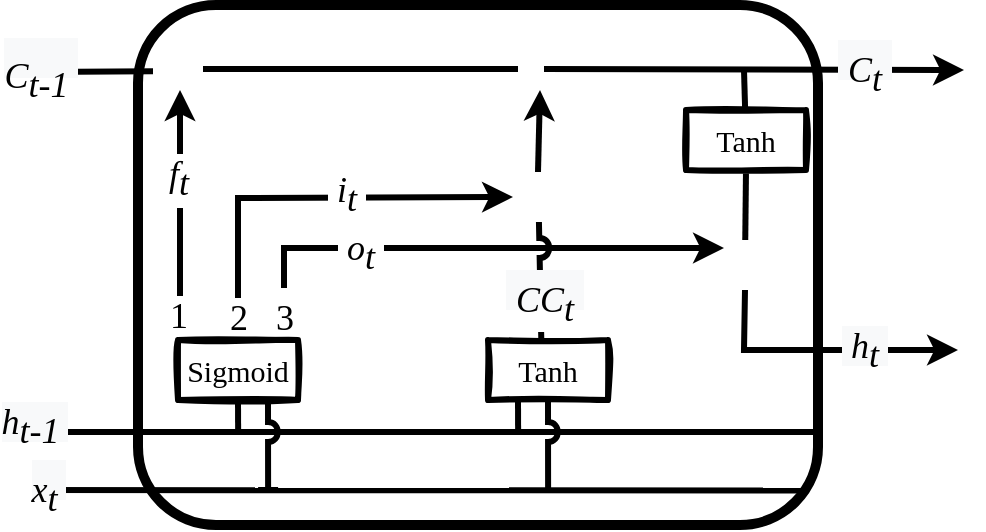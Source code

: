 <mxfile version="15.8.8" type="device"><diagram id="owgTTGUePMJCTh_jcjXl" name="Page-1"><mxGraphModel dx="665" dy="444" grid="1" gridSize="10" guides="1" tooltips="1" connect="1" arrows="1" fold="1" page="1" pageScale="1" pageWidth="827" pageHeight="1169" math="0" shadow="0"><root><mxCell id="0"/><mxCell id="1" parent="0"/><mxCell id="FfAlGq1tmVnIgDfLgFWR-1" value="" style="rounded=1;whiteSpace=wrap;html=1;strokeWidth=5;" vertex="1" parent="1"><mxGeometry x="220" y="260.5" width="340" height="260" as="geometry"/></mxCell><mxCell id="FfAlGq1tmVnIgDfLgFWR-14" value="" style="endArrow=none;html=1;rounded=0;shadow=0;strokeColor=default;strokeWidth=3;jumpStyle=gap;jumpSize=6;sketch=0;fontStyle=0" edge="1" parent="1"><mxGeometry width="50" height="50" relative="1" as="geometry"><mxPoint x="160" y="474" as="sourcePoint"/><mxPoint x="560" y="474" as="targetPoint"/></mxGeometry></mxCell><mxCell id="FfAlGq1tmVnIgDfLgFWR-25" value="&lt;i style=&quot;font-family: helvetica; font-size: 18px; background-color: rgb(248, 249, 250);&quot;&gt;&lt;font face=&quot;Times New Roman&quot; style=&quot;font-size: 18px;&quot;&gt;h&lt;sub style=&quot;font-size: 18px;&quot;&gt;t-1&amp;nbsp;&lt;/sub&gt;&lt;/font&gt;&lt;/i&gt;" style="edgeLabel;html=1;align=center;verticalAlign=middle;resizable=0;points=[];fontSize=18;fontFamily=Times New Roman;fontStyle=0" vertex="1" connectable="0" parent="FfAlGq1tmVnIgDfLgFWR-14"><mxGeometry x="-0.96" y="2" relative="1" as="geometry"><mxPoint as="offset"/></mxGeometry></mxCell><mxCell id="FfAlGq1tmVnIgDfLgFWR-16" value="" style="endArrow=none;html=1;rounded=0;shadow=0;strokeColor=default;strokeWidth=3;jumpStyle=gap;jumpSize=6;sketch=0;entryX=0.985;entryY=0.93;entryDx=0;entryDy=0;entryPerimeter=0;" edge="1" parent="1"><mxGeometry width="50" height="50" relative="1" as="geometry"><mxPoint x="170" y="503" as="sourcePoint"/><mxPoint x="554.9" y="503.3" as="targetPoint"/></mxGeometry></mxCell><mxCell id="FfAlGq1tmVnIgDfLgFWR-27" value="&lt;i style=&quot;font-family: helvetica; background-color: rgb(248, 249, 250); font-size: 18px;&quot;&gt;&lt;font face=&quot;Times New Roman&quot; style=&quot;font-size: 18px;&quot;&gt;&lt;sub style=&quot;font-size: 18px;&quot;&gt;&lt;span style=&quot;font-size: 18px;&quot;&gt;x&lt;sub style=&quot;font-size: 18px;&quot;&gt;t&amp;nbsp;&lt;/sub&gt;&lt;/span&gt;&lt;/sub&gt;&lt;/font&gt;&lt;/i&gt;" style="edgeLabel;html=1;align=center;verticalAlign=middle;resizable=0;points=[];fontSize=18;fontFamily=Times New Roman;fontStyle=0" vertex="1" connectable="0" parent="FfAlGq1tmVnIgDfLgFWR-16"><mxGeometry x="-0.976" relative="1" as="geometry"><mxPoint as="offset"/></mxGeometry></mxCell><mxCell id="FfAlGq1tmVnIgDfLgFWR-37" style="edgeStyle=none;rounded=0;sketch=0;jumpStyle=gap;jumpSize=6;orthogonalLoop=1;jettySize=auto;html=1;shadow=0;fontFamily=Times New Roman;fontSize=13;strokeColor=default;strokeWidth=3;exitX=0;exitY=0;exitDx=0;exitDy=0;" edge="1" parent="1"><mxGeometry relative="1" as="geometry"><mxPoint x="241" y="303" as="targetPoint"/><mxPoint x="241" y="413" as="sourcePoint"/></mxGeometry></mxCell><mxCell id="FfAlGq1tmVnIgDfLgFWR-70" value="1" style="edgeLabel;html=1;align=center;verticalAlign=middle;resizable=0;points=[];fontSize=18;fontFamily=Times New Roman;" vertex="1" connectable="0" parent="FfAlGq1tmVnIgDfLgFWR-37"><mxGeometry x="-0.745" y="-1" relative="1" as="geometry"><mxPoint x="-2" y="17" as="offset"/></mxGeometry></mxCell><mxCell id="FfAlGq1tmVnIgDfLgFWR-73" value="&lt;i style=&quot;font-size: 18px;&quot;&gt;f&lt;sub style=&quot;font-size: 18px;&quot;&gt;t&lt;/sub&gt;&lt;/i&gt;" style="edgeLabel;html=1;align=center;verticalAlign=middle;resizable=0;points=[];fontSize=18;fontFamily=Times New Roman;" vertex="1" connectable="0" parent="FfAlGq1tmVnIgDfLgFWR-37"><mxGeometry x="0.184" y="1" relative="1" as="geometry"><mxPoint as="offset"/></mxGeometry></mxCell><mxCell id="FfAlGq1tmVnIgDfLgFWR-58" style="edgeStyle=none;rounded=0;sketch=0;jumpStyle=gap;jumpSize=6;orthogonalLoop=1;jettySize=auto;html=1;exitX=0.5;exitY=0;exitDx=0;exitDy=0;entryX=0;entryY=0.5;entryDx=0;entryDy=0;shadow=0;fontFamily=Times New Roman;fontSize=13;strokeColor=default;strokeWidth=3;" edge="1" parent="1" target="FfAlGq1tmVnIgDfLgFWR-55"><mxGeometry relative="1" as="geometry"><mxPoint x="270" y="419" as="sourcePoint"/><Array as="points"><mxPoint x="270" y="357"/></Array></mxGeometry></mxCell><mxCell id="FfAlGq1tmVnIgDfLgFWR-71" value="2" style="edgeLabel;html=1;align=center;verticalAlign=middle;resizable=0;points=[];fontSize=18;fontFamily=Times New Roman;" vertex="1" connectable="0" parent="FfAlGq1tmVnIgDfLgFWR-58"><mxGeometry x="-0.803" y="-1" relative="1" as="geometry"><mxPoint x="-1" y="17" as="offset"/></mxGeometry></mxCell><mxCell id="FfAlGq1tmVnIgDfLgFWR-75" value="&lt;i style=&quot;font-size: 18px;&quot;&gt;&amp;nbsp;i&lt;sub style=&quot;font-size: 18px;&quot;&gt;t&amp;nbsp;&lt;/sub&gt;&lt;/i&gt;" style="edgeLabel;html=1;align=center;verticalAlign=middle;resizable=0;points=[];fontSize=18;fontFamily=Times New Roman;" vertex="1" connectable="0" parent="FfAlGq1tmVnIgDfLgFWR-58"><mxGeometry x="0.117" y="1" relative="1" as="geometry"><mxPoint x="4" as="offset"/></mxGeometry></mxCell><mxCell id="FfAlGq1tmVnIgDfLgFWR-60" style="rounded=0;sketch=0;jumpStyle=arc;jumpSize=6;orthogonalLoop=1;jettySize=auto;html=1;exitX=0.75;exitY=1;exitDx=0;exitDy=0;shadow=0;fontFamily=Times New Roman;fontSize=13;strokeColor=default;strokeWidth=3;endArrow=baseDash;endFill=0;" edge="1" parent="1" source="FfAlGq1tmVnIgDfLgFWR-18"><mxGeometry relative="1" as="geometry"><mxPoint x="285.056" y="503" as="targetPoint"/></mxGeometry></mxCell><mxCell id="FfAlGq1tmVnIgDfLgFWR-63" style="edgeStyle=none;rounded=0;sketch=0;jumpStyle=arc;jumpSize=6;orthogonalLoop=1;jettySize=auto;html=1;exitX=1;exitY=0;exitDx=0;exitDy=0;shadow=0;fontFamily=Times New Roman;fontSize=13;endArrow=classic;endFill=1;strokeWidth=3;" edge="1" parent="1"><mxGeometry relative="1" as="geometry"><mxPoint x="513" y="382" as="targetPoint"/><mxPoint x="293" y="402" as="sourcePoint"/><Array as="points"><mxPoint x="293" y="382"/></Array></mxGeometry></mxCell><mxCell id="FfAlGq1tmVnIgDfLgFWR-72" value="3" style="edgeLabel;html=1;align=center;verticalAlign=middle;resizable=0;points=[];fontSize=18;fontFamily=Times New Roman;" vertex="1" connectable="0" parent="FfAlGq1tmVnIgDfLgFWR-63"><mxGeometry x="-0.89" relative="1" as="geometry"><mxPoint y="28" as="offset"/></mxGeometry></mxCell><mxCell id="FfAlGq1tmVnIgDfLgFWR-74" value="&lt;i style=&quot;font-size: 18px;&quot;&gt;&lt;sub style=&quot;font-size: 18px;&quot;&gt;&lt;span style=&quot;font-size: 18px;&quot;&gt;&amp;nbsp;o&lt;sub style=&quot;font-size: 18px;&quot;&gt;t&lt;/sub&gt;&lt;/span&gt;&amp;nbsp;&lt;/sub&gt;&lt;/i&gt;" style="edgeLabel;html=1;align=center;verticalAlign=middle;resizable=0;points=[];fontSize=18;fontFamily=Times New Roman;" vertex="1" connectable="0" parent="FfAlGq1tmVnIgDfLgFWR-63"><mxGeometry x="-0.518" relative="1" as="geometry"><mxPoint as="offset"/></mxGeometry></mxCell><mxCell id="FfAlGq1tmVnIgDfLgFWR-79" style="edgeStyle=none;rounded=0;sketch=0;jumpStyle=arc;jumpSize=6;orthogonalLoop=1;jettySize=auto;html=1;exitX=0.5;exitY=1;exitDx=0;exitDy=0;shadow=0;fontFamily=Times New Roman;fontSize=15;endArrow=none;endFill=0;strokeWidth=3;" edge="1" parent="1" source="FfAlGq1tmVnIgDfLgFWR-18"><mxGeometry relative="1" as="geometry"><mxPoint x="270.065" y="473" as="targetPoint"/></mxGeometry></mxCell><mxCell id="FfAlGq1tmVnIgDfLgFWR-18" value="&lt;font style=&quot;font-size: 15px&quot;&gt;Sigmoid&lt;/font&gt;" style="rounded=0;whiteSpace=wrap;html=1;fontSize=18;strokeColor=#000000;strokeWidth=3;fontFamily=Times New Roman;sketch=1;" vertex="1" parent="1"><mxGeometry x="240" y="428" width="60" height="30" as="geometry"/></mxCell><mxCell id="FfAlGq1tmVnIgDfLgFWR-50" style="edgeStyle=none;rounded=0;sketch=0;jumpStyle=gap;jumpSize=6;orthogonalLoop=1;jettySize=auto;html=1;exitX=0.5;exitY=0;exitDx=0;exitDy=0;shadow=0;fontFamily=Times New Roman;fontSize=13;strokeColor=default;strokeWidth=3;startArrow=none;" edge="1" parent="1" source="FfAlGq1tmVnIgDfLgFWR-55"><mxGeometry relative="1" as="geometry"><mxPoint x="421" y="413" as="sourcePoint"/><mxPoint x="421" y="303" as="targetPoint"/></mxGeometry></mxCell><mxCell id="FfAlGq1tmVnIgDfLgFWR-62" style="edgeStyle=none;rounded=0;sketch=0;jumpStyle=arc;jumpSize=6;orthogonalLoop=1;jettySize=auto;html=1;exitX=0.5;exitY=1;exitDx=0;exitDy=0;shadow=0;fontFamily=Times New Roman;fontSize=13;endArrow=none;endFill=0;strokeWidth=3;" edge="1" parent="1" source="FfAlGq1tmVnIgDfLgFWR-28"><mxGeometry relative="1" as="geometry"><mxPoint x="425.056" y="503" as="targetPoint"/></mxGeometry></mxCell><mxCell id="FfAlGq1tmVnIgDfLgFWR-80" style="edgeStyle=none;rounded=0;sketch=0;jumpStyle=arc;jumpSize=6;orthogonalLoop=1;jettySize=auto;html=1;exitX=0.25;exitY=1;exitDx=0;exitDy=0;shadow=0;fontFamily=Times New Roman;fontSize=15;endArrow=none;endFill=0;strokeWidth=3;" edge="1" parent="1" source="FfAlGq1tmVnIgDfLgFWR-28"><mxGeometry relative="1" as="geometry"><mxPoint x="410.056" y="473" as="targetPoint"/></mxGeometry></mxCell><mxCell id="FfAlGq1tmVnIgDfLgFWR-28" value="&lt;font style=&quot;font-size: 15px&quot;&gt;Tanh&lt;/font&gt;" style="rounded=0;whiteSpace=wrap;html=1;fontSize=18;strokeColor=#000000;strokeWidth=3;fontFamily=Times New Roman;sketch=1;" vertex="1" parent="1"><mxGeometry x="395" y="428" width="60" height="30" as="geometry"/></mxCell><mxCell id="FfAlGq1tmVnIgDfLgFWR-35" value="" style="endArrow=classic;html=1;rounded=0;shadow=0;strokeColor=default;strokeWidth=3;jumpStyle=gap;jumpSize=6;sketch=0;startArrow=none;endFill=1;exitX=1;exitY=0.5;exitDx=0;exitDy=0;" edge="1" parent="1"><mxGeometry width="50" height="50" relative="1" as="geometry"><mxPoint x="423" y="292.5" as="sourcePoint"/><mxPoint x="633" y="293" as="targetPoint"/></mxGeometry></mxCell><mxCell id="FfAlGq1tmVnIgDfLgFWR-78" value="&lt;i style=&quot;font-size: 18px ; font-family: &amp;#34;helvetica&amp;#34; ; background-color: rgb(248 , 249 , 250)&quot;&gt;&lt;font face=&quot;Times New Roman&quot;&gt;&lt;sub style=&quot;font-size: 18px&quot;&gt;&amp;nbsp;C&lt;sub style=&quot;font-size: 18px&quot;&gt;t&lt;/sub&gt;&amp;nbsp;&lt;/sub&gt;&lt;/font&gt;&lt;/i&gt;" style="edgeLabel;html=1;align=center;verticalAlign=middle;resizable=0;points=[];fontSize=15;fontFamily=Times New Roman;" vertex="1" connectable="0" parent="FfAlGq1tmVnIgDfLgFWR-35"><mxGeometry x="0.879" y="1" relative="1" as="geometry"><mxPoint x="-38" y="1" as="offset"/></mxGeometry></mxCell><mxCell id="FfAlGq1tmVnIgDfLgFWR-39" value="" style="shape=image;html=1;verticalAlign=top;verticalLabelPosition=bottom;labelBackgroundColor=#ffffff;imageAspect=0;aspect=fixed;image=https://cdn1.iconfinder.com/data/icons/general-9/500/close-128.png;rounded=0;sketch=0;fontFamily=Times New Roman;fontSize=13;strokeColor=#000000;strokeWidth=3;" vertex="1" parent="1"><mxGeometry x="227.5" y="280" width="25" height="25" as="geometry"/></mxCell><mxCell id="FfAlGq1tmVnIgDfLgFWR-42" value="" style="endArrow=none;html=1;rounded=0;shadow=0;strokeColor=default;strokeWidth=3;jumpStyle=gap;jumpSize=6;sketch=0;" edge="1" parent="1"><mxGeometry width="50" height="50" relative="1" as="geometry"><mxPoint x="170" y="294" as="sourcePoint"/><mxPoint x="227.5" y="293.589" as="targetPoint"/></mxGeometry></mxCell><mxCell id="FfAlGq1tmVnIgDfLgFWR-43" value="&lt;i style=&quot;font-family: helvetica; background-color: rgb(248, 249, 250); font-size: 18px;&quot;&gt;&lt;font face=&quot;Times New Roman&quot; style=&quot;font-size: 18px;&quot;&gt;&lt;sub style=&quot;font-size: 18px;&quot;&gt;&lt;sub style=&quot;font-size: 18px;&quot;&gt;&lt;span style=&quot;font-size: 18px;&quot;&gt;C&lt;sub style=&quot;font-size: 18px;&quot;&gt;t-1&lt;/sub&gt;&amp;nbsp;&lt;/span&gt;&lt;/sub&gt;&lt;/sub&gt;&lt;/font&gt;&lt;/i&gt;" style="edgeLabel;html=1;align=center;verticalAlign=middle;resizable=0;points=[];fontSize=18;fontFamily=Times New Roman;fontStyle=0" vertex="1" connectable="0" parent="FfAlGq1tmVnIgDfLgFWR-42"><mxGeometry x="-0.976" relative="1" as="geometry"><mxPoint as="offset"/></mxGeometry></mxCell><mxCell id="FfAlGq1tmVnIgDfLgFWR-46" value="" style="shape=image;html=1;verticalAlign=top;verticalLabelPosition=bottom;labelBackgroundColor=#ffffff;imageAspect=0;aspect=fixed;image=https://cdn4.iconfinder.com/data/icons/e-commerce-icon-set/48/More-128.png;rounded=0;sketch=1;fontFamily=Times New Roman;fontSize=13;strokeColor=#000000;strokeWidth=3;" vertex="1" parent="1"><mxGeometry x="410" y="282.5" width="20" height="20" as="geometry"/></mxCell><mxCell id="FfAlGq1tmVnIgDfLgFWR-49" value="" style="endArrow=none;html=1;rounded=0;shadow=0;strokeColor=default;strokeWidth=3;jumpStyle=gap;jumpSize=6;sketch=0;startArrow=none;" edge="1" parent="1" source="FfAlGq1tmVnIgDfLgFWR-39" target="FfAlGq1tmVnIgDfLgFWR-46"><mxGeometry width="50" height="50" relative="1" as="geometry"><mxPoint x="252.5" y="292.518" as="sourcePoint"/><mxPoint x="590" y="293" as="targetPoint"/></mxGeometry></mxCell><mxCell id="FfAlGq1tmVnIgDfLgFWR-55" value="" style="shape=image;html=1;verticalAlign=top;verticalLabelPosition=bottom;labelBackgroundColor=#ffffff;imageAspect=0;aspect=fixed;image=https://cdn1.iconfinder.com/data/icons/general-9/500/close-128.png;rounded=0;sketch=0;fontFamily=Times New Roman;fontSize=13;strokeColor=#000000;strokeWidth=3;" vertex="1" parent="1"><mxGeometry x="407.5" y="344" width="25" height="25" as="geometry"/></mxCell><mxCell id="FfAlGq1tmVnIgDfLgFWR-56" value="" style="edgeStyle=none;rounded=0;sketch=0;jumpStyle=arc;jumpSize=6;orthogonalLoop=1;jettySize=auto;html=1;exitX=0.444;exitY=-0.022;exitDx=0;exitDy=0;shadow=0;fontFamily=Times New Roman;fontSize=13;strokeColor=default;strokeWidth=3;endArrow=none;exitPerimeter=0;" edge="1" parent="1" source="FfAlGq1tmVnIgDfLgFWR-28" target="FfAlGq1tmVnIgDfLgFWR-55"><mxGeometry relative="1" as="geometry"><mxPoint x="421" y="413" as="sourcePoint"/><mxPoint x="421" y="303" as="targetPoint"/><Array as="points"><mxPoint x="421" y="383"/></Array></mxGeometry></mxCell><mxCell id="FfAlGq1tmVnIgDfLgFWR-82" value="&lt;i style=&quot;font-size: 18px ; font-family: &amp;#34;helvetica&amp;#34; ; background-color: rgb(248 , 249 , 250)&quot;&gt;&lt;font face=&quot;Times New Roman&quot;&gt;&lt;sub style=&quot;font-size: 18px&quot;&gt;&amp;nbsp;CC&lt;sub style=&quot;font-size: 18px&quot;&gt;t&lt;/sub&gt;&amp;nbsp;&lt;/sub&gt;&lt;/font&gt;&lt;/i&gt;" style="edgeLabel;html=1;align=center;verticalAlign=middle;resizable=0;points=[];fontSize=15;fontFamily=Times New Roman;" vertex="1" connectable="0" parent="FfAlGq1tmVnIgDfLgFWR-56"><mxGeometry x="-0.375" y="-1" relative="1" as="geometry"><mxPoint y="-2" as="offset"/></mxGeometry></mxCell><mxCell id="FfAlGq1tmVnIgDfLgFWR-66" style="edgeStyle=none;rounded=0;sketch=0;jumpStyle=arc;jumpSize=6;orthogonalLoop=1;jettySize=auto;html=1;exitX=0.5;exitY=1;exitDx=0;exitDy=0;shadow=0;fontFamily=Times New Roman;fontSize=13;endArrow=classic;endFill=1;strokeWidth=3;startArrow=none;" edge="1" parent="1" source="FfAlGq1tmVnIgDfLgFWR-67"><mxGeometry relative="1" as="geometry"><mxPoint x="630" y="433" as="targetPoint"/><mxPoint x="523" y="293" as="sourcePoint"/><Array as="points"><mxPoint x="523" y="433"/></Array></mxGeometry></mxCell><mxCell id="FfAlGq1tmVnIgDfLgFWR-81" value="&lt;i style=&quot;font-size: 18px ; font-family: &amp;#34;helvetica&amp;#34; ; background-color: rgb(248 , 249 , 250)&quot;&gt;&lt;font face=&quot;Times New Roman&quot;&gt;&amp;nbsp;h&lt;sub style=&quot;font-size: 18px&quot;&gt;t&amp;nbsp;&lt;/sub&gt;&lt;/font&gt;&lt;/i&gt;" style="edgeLabel;html=1;align=center;verticalAlign=middle;resizable=0;points=[];fontSize=15;fontFamily=Times New Roman;" vertex="1" connectable="0" parent="FfAlGq1tmVnIgDfLgFWR-66"><mxGeometry x="0.31" y="-1" relative="1" as="geometry"><mxPoint as="offset"/></mxGeometry></mxCell><mxCell id="FfAlGq1tmVnIgDfLgFWR-67" value="" style="shape=image;html=1;verticalAlign=top;verticalLabelPosition=bottom;labelBackgroundColor=#ffffff;imageAspect=0;aspect=fixed;image=https://cdn1.iconfinder.com/data/icons/general-9/500/close-128.png;rounded=0;sketch=0;fontFamily=Times New Roman;fontSize=13;strokeColor=#000000;strokeWidth=3;" vertex="1" parent="1"><mxGeometry x="511" y="378" width="25" height="25" as="geometry"/></mxCell><mxCell id="FfAlGq1tmVnIgDfLgFWR-68" value="" style="edgeStyle=none;rounded=0;sketch=0;jumpStyle=arc;jumpSize=6;orthogonalLoop=1;jettySize=auto;html=1;exitX=0.5;exitY=1;exitDx=0;exitDy=0;shadow=0;fontFamily=Times New Roman;fontSize=13;endArrow=none;endFill=1;strokeWidth=3;startArrow=none;" edge="1" parent="1" source="FfAlGq1tmVnIgDfLgFWR-76" target="FfAlGq1tmVnIgDfLgFWR-67"><mxGeometry relative="1" as="geometry"><mxPoint x="640" y="433" as="targetPoint"/><mxPoint x="523" y="293" as="sourcePoint"/><Array as="points"/></mxGeometry></mxCell><mxCell id="FfAlGq1tmVnIgDfLgFWR-76" value="&lt;font style=&quot;font-size: 15px&quot;&gt;Tanh&lt;/font&gt;" style="rounded=0;whiteSpace=wrap;html=1;fontSize=18;strokeColor=#000000;strokeWidth=3;fontFamily=Times New Roman;sketch=1;" vertex="1" parent="1"><mxGeometry x="494" y="313" width="60" height="30" as="geometry"/></mxCell><mxCell id="FfAlGq1tmVnIgDfLgFWR-77" value="" style="edgeStyle=none;rounded=0;sketch=0;jumpStyle=arc;jumpSize=6;orthogonalLoop=1;jettySize=auto;html=1;exitX=0.5;exitY=1;exitDx=0;exitDy=0;shadow=0;fontFamily=Times New Roman;fontSize=13;endArrow=none;endFill=1;strokeWidth=3;" edge="1" parent="1" target="FfAlGq1tmVnIgDfLgFWR-76"><mxGeometry relative="1" as="geometry"><mxPoint x="523.436" y="378" as="targetPoint"/><mxPoint x="523" y="293" as="sourcePoint"/><Array as="points"/></mxGeometry></mxCell></root></mxGraphModel></diagram></mxfile>